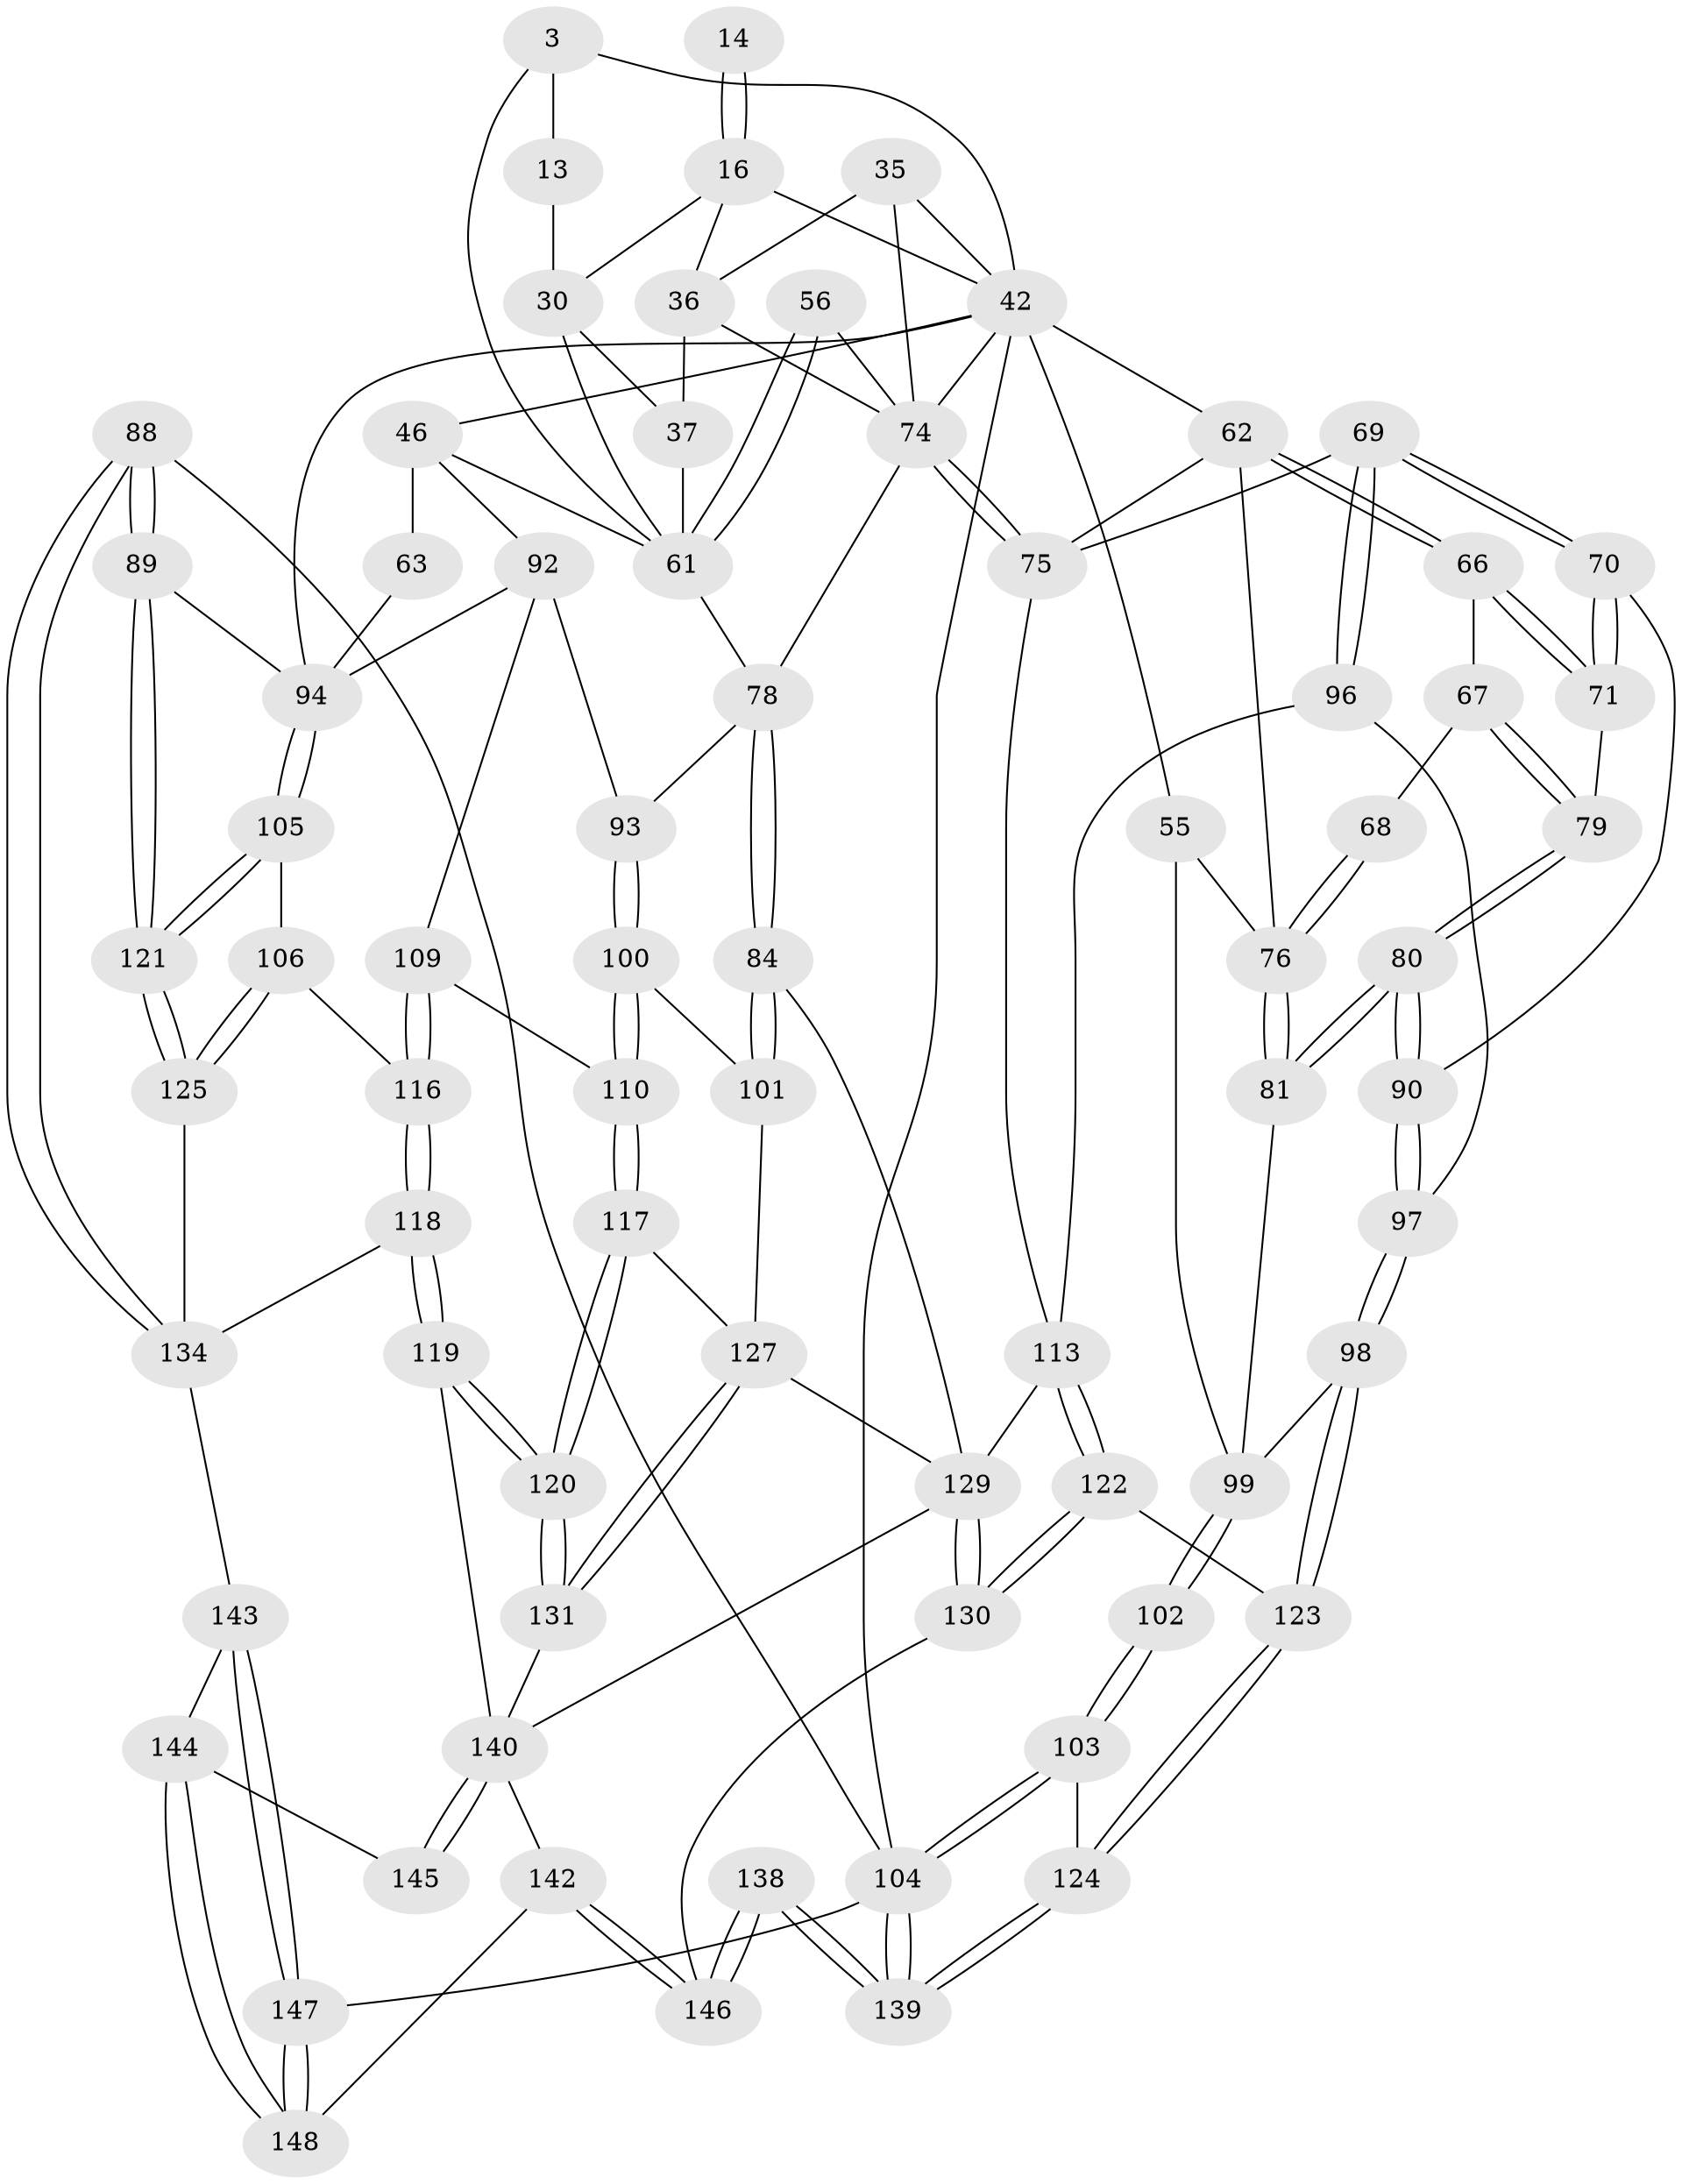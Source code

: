 // original degree distribution, {3: 0.013513513513513514, 5: 0.5945945945945946, 6: 0.1891891891891892, 4: 0.20270270270270271}
// Generated by graph-tools (version 1.1) at 2025/01/03/09/25 05:01:48]
// undirected, 74 vertices, 175 edges
graph export_dot {
graph [start="1"]
  node [color=gray90,style=filled];
  3 [pos="+1+0"];
  13 [pos="+0.5493307056393024+0.039406204151679815",super="+8"];
  14 [pos="+0.07795093167070152+0"];
  16 [pos="+0.11034990383892386+0.02955715929978836",super="+15+11"];
  30 [pos="+0.6581098586754637+0.1878695344078077",super="+12+27"];
  35 [pos="+0.3475431645713723+0.3228349953835763",super="+25"];
  36 [pos="+0.5266209944898619+0.29186918287193475",super="+34+24"];
  37 [pos="+0.5458043187809677+0.27949700699823277",super="+29"];
  42 [pos="+1+0.20189756482609175",super="+4+5+26"];
  46 [pos="+0.7781306817503332+0.44906045219395613",super="+45"];
  55 [pos="+0+0.3861212712029836"];
  56 [pos="+0.6319062508307753+0.3937997021641432"];
  61 [pos="+0.681011559771917+0.4495468557578454",super="+47+49"];
  62 [pos="+0.18334316372888504+0.41748459492472967",super="+52"];
  63 [pos="+0.9323291214415966+0.37404963693702686"];
  66 [pos="+0.1691540684880513+0.44333199404619966"];
  67 [pos="+0.08299249281567188+0.4718931870805545"];
  68 [pos="+0.07163072785428587+0.46433240101107404"];
  69 [pos="+0.26100492360076716+0.5706193486068414"];
  70 [pos="+0.22214577011958195+0.5590280503162357"];
  71 [pos="+0.15597003598692458+0.5238500716710803"];
  74 [pos="+0.5400823908803831+0.5021299477362231",super="+57+50+51"];
  75 [pos="+0.43081253133128994+0.5526666557262014",super="+60+39"];
  76 [pos="+0.04928272191757953+0.5318883006018478",super="+54"];
  78 [pos="+0.5610315056633575+0.5035076626524218",super="+77"];
  79 [pos="+0.12410009736995735+0.5286347879237135"];
  80 [pos="+0.09520521393084297+0.5639397520298361"];
  81 [pos="+0.051874017737131704+0.5624842348628477"];
  84 [pos="+0.47177071434559475+0.6281825189541019"];
  88 [pos="+1+0.9765148440071001"];
  89 [pos="+1+0.9045158190485582"];
  90 [pos="+0.11343958732501755+0.6130047870950097"];
  92 [pos="+0.7528429126488743+0.6455692945059921",super="+91+65"];
  93 [pos="+0.6416747246499925+0.593206300338511"];
  94 [pos="+0.9100547537633595+0.638146079500752",super="+73+64"];
  96 [pos="+0.2640726169659223+0.646020721396864"];
  97 [pos="+0.11417156027388196+0.6573457985438751"];
  98 [pos="+0.09079290975755581+0.68301459431688"];
  99 [pos="+0.002464233082114821+0.6805044237482284",super="+82+83"];
  100 [pos="+0.6312684187743113+0.6099477212544406"];
  101 [pos="+0.625596628175823+0.6185611987423053"];
  102 [pos="+0+0.7792414077615897"];
  103 [pos="+0+0.8315127348527825"];
  104 [pos="+0+1",super="+87"];
  105 [pos="+0.8999995920797421+0.6836271402846333"];
  106 [pos="+0.8754879528024105+0.7175602785213675"];
  109 [pos="+0.7472731386236888+0.6909397531517792",super="+108"];
  110 [pos="+0.7340612446414256+0.7047664226368753"];
  113 [pos="+0.28154801931932566+0.7232113040573618",super="+95"];
  116 [pos="+0.7836524623569534+0.7431250307945786",super="+107"];
  117 [pos="+0.6507779059786791+0.8122229760899856"];
  118 [pos="+0.674492205891696+0.8387320463797546"];
  119 [pos="+0.6628443218734776+0.8398363674017352"];
  120 [pos="+0.6569941126329835+0.832295997341819"];
  121 [pos="+1+0.8246404911759879"];
  122 [pos="+0.2016788963636351+0.835463411297113"];
  123 [pos="+0.17363653564990486+0.8377633941182506"];
  124 [pos="+0.15408232031968344+0.8490665229322494"];
  125 [pos="+0.879234706250284+0.7900705384753933"];
  127 [pos="+0.43569563577439635+0.7839227442189297",super="+115"];
  129 [pos="+0.3654398621044982+0.9111708035977911",super="+128+112+111"];
  130 [pos="+0.2152021574309133+0.8490611863059793"];
  131 [pos="+0.4974225280756409+0.8521765739086052"];
  134 [pos="+0.8588983534582079+0.8825521772307559",super="+126"];
  138 [pos="+0.010292535265736587+1"];
  139 [pos="+0+1"];
  140 [pos="+0.584225498529493+1",super="+136+135"];
  142 [pos="+0.35472316272329757+1",super="+141"];
  143 [pos="+0.8512694195988181+0.9392806957571503"];
  144 [pos="+0.7860865590381355+0.9693503385397565"];
  145 [pos="+0.6532310265885364+0.9384190939129599"];
  146 [pos="+0.31621821152710394+1",super="+137"];
  147 [pos="+1+1"];
  148 [pos="+0.7537266891170491+1"];
  3 -- 42;
  3 -- 61;
  3 -- 13;
  13 -- 30 [weight=4];
  14 -- 16 [weight=3];
  14 -- 16;
  16 -- 30;
  16 -- 42 [weight=2];
  16 -- 36;
  30 -- 61;
  30 -- 37 [weight=2];
  35 -- 36 [weight=2];
  35 -- 42;
  35 -- 74;
  36 -- 37 [weight=3];
  36 -- 74;
  37 -- 61;
  42 -- 104 [weight=2];
  42 -- 94;
  42 -- 55;
  42 -- 62;
  42 -- 46;
  42 -- 74;
  46 -- 61 [weight=2];
  46 -- 63 [weight=2];
  46 -- 92;
  55 -- 99;
  55 -- 76;
  56 -- 61 [weight=2];
  56 -- 61;
  56 -- 74;
  61 -- 78;
  62 -- 66;
  62 -- 66;
  62 -- 75 [weight=2];
  62 -- 76;
  63 -- 94;
  66 -- 67;
  66 -- 71;
  66 -- 71;
  67 -- 68;
  67 -- 79;
  67 -- 79;
  68 -- 76 [weight=2];
  68 -- 76;
  69 -- 70;
  69 -- 70;
  69 -- 96;
  69 -- 96;
  69 -- 75;
  70 -- 71;
  70 -- 71;
  70 -- 90;
  71 -- 79;
  74 -- 75 [weight=3];
  74 -- 75;
  74 -- 78;
  75 -- 113;
  76 -- 81;
  76 -- 81;
  78 -- 84;
  78 -- 84;
  78 -- 93;
  79 -- 80;
  79 -- 80;
  80 -- 81;
  80 -- 81;
  80 -- 90;
  80 -- 90;
  81 -- 99;
  84 -- 101;
  84 -- 101;
  84 -- 129;
  88 -- 89;
  88 -- 89;
  88 -- 134;
  88 -- 134;
  88 -- 104;
  89 -- 121;
  89 -- 121;
  89 -- 94;
  90 -- 97;
  90 -- 97;
  92 -- 93;
  92 -- 109;
  92 -- 94 [weight=2];
  93 -- 100;
  93 -- 100;
  94 -- 105;
  94 -- 105;
  96 -- 97;
  96 -- 113;
  97 -- 98;
  97 -- 98;
  98 -- 99;
  98 -- 123;
  98 -- 123;
  99 -- 102 [weight=2];
  99 -- 102;
  100 -- 101;
  100 -- 110;
  100 -- 110;
  101 -- 127;
  102 -- 103;
  102 -- 103;
  103 -- 104;
  103 -- 104;
  103 -- 124;
  104 -- 139;
  104 -- 139;
  104 -- 147;
  105 -- 106;
  105 -- 121;
  105 -- 121;
  106 -- 125;
  106 -- 125;
  106 -- 116;
  109 -- 110;
  109 -- 116 [weight=2];
  109 -- 116;
  110 -- 117;
  110 -- 117;
  113 -- 122;
  113 -- 122;
  113 -- 129 [weight=2];
  116 -- 118;
  116 -- 118;
  117 -- 120;
  117 -- 120;
  117 -- 127;
  118 -- 119;
  118 -- 119;
  118 -- 134;
  119 -- 120;
  119 -- 120;
  119 -- 140;
  120 -- 131;
  120 -- 131;
  121 -- 125;
  121 -- 125;
  122 -- 123;
  122 -- 130;
  122 -- 130;
  123 -- 124;
  123 -- 124;
  124 -- 139;
  124 -- 139;
  125 -- 134;
  127 -- 131;
  127 -- 131;
  127 -- 129 [weight=2];
  129 -- 130;
  129 -- 130;
  129 -- 140;
  130 -- 146;
  131 -- 140;
  134 -- 143;
  138 -- 139;
  138 -- 139;
  138 -- 146 [weight=2];
  138 -- 146;
  140 -- 145 [weight=2];
  140 -- 145;
  140 -- 142 [weight=2];
  142 -- 146;
  142 -- 146;
  142 -- 148;
  143 -- 144;
  143 -- 147;
  143 -- 147;
  144 -- 145;
  144 -- 148;
  144 -- 148;
  147 -- 148;
  147 -- 148;
}
